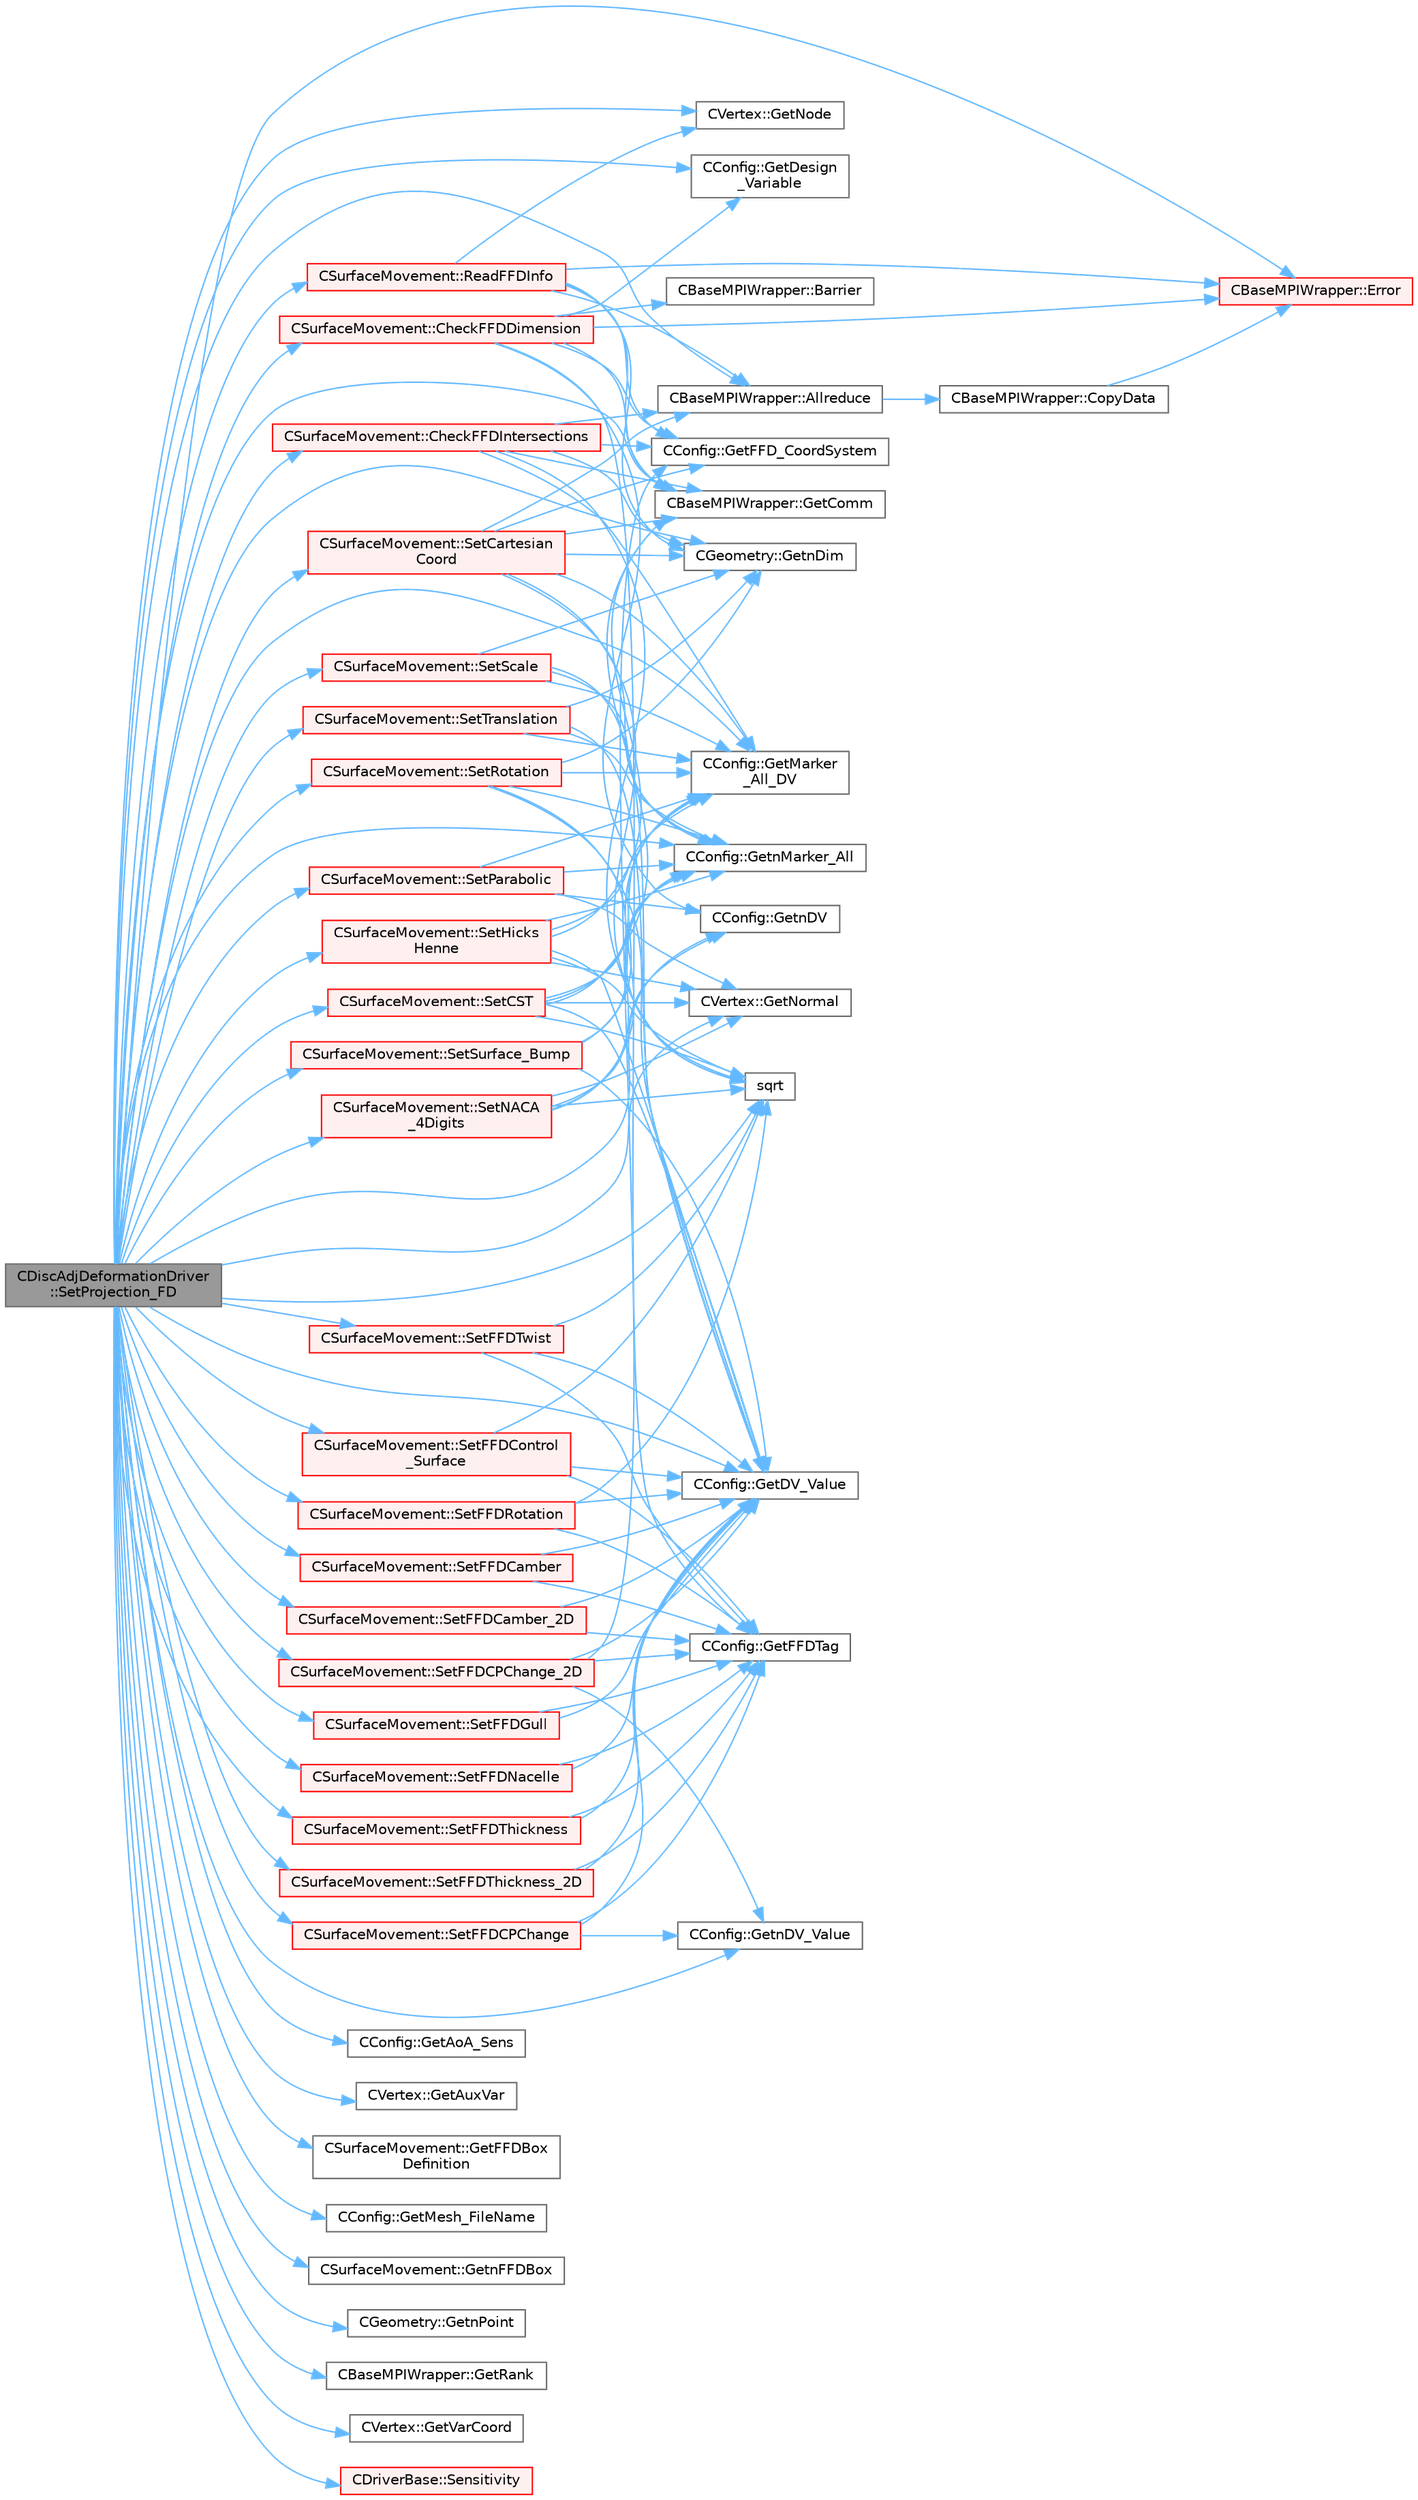 digraph "CDiscAdjDeformationDriver::SetProjection_FD"
{
 // LATEX_PDF_SIZE
  bgcolor="transparent";
  edge [fontname=Helvetica,fontsize=10,labelfontname=Helvetica,labelfontsize=10];
  node [fontname=Helvetica,fontsize=10,shape=box,height=0.2,width=0.4];
  rankdir="LR";
  Node1 [id="Node000001",label="CDiscAdjDeformationDriver\l::SetProjection_FD",height=0.2,width=0.4,color="gray40", fillcolor="grey60", style="filled", fontcolor="black",tooltip="Projection of the surface sensitivity using finite differences (FD)."];
  Node1 -> Node2 [id="edge1_Node000001_Node000002",color="steelblue1",style="solid",tooltip=" "];
  Node2 [id="Node000002",label="CBaseMPIWrapper::Allreduce",height=0.2,width=0.4,color="grey40", fillcolor="white", style="filled",URL="$classCBaseMPIWrapper.html#a381d4b3738c09d92ee1ae9f89715b541",tooltip=" "];
  Node2 -> Node3 [id="edge2_Node000002_Node000003",color="steelblue1",style="solid",tooltip=" "];
  Node3 [id="Node000003",label="CBaseMPIWrapper::CopyData",height=0.2,width=0.4,color="grey40", fillcolor="white", style="filled",URL="$classCBaseMPIWrapper.html#a3c28692a4cab67ad0f81d18273db3d23",tooltip=" "];
  Node3 -> Node4 [id="edge3_Node000003_Node000004",color="steelblue1",style="solid",tooltip=" "];
  Node4 [id="Node000004",label="CBaseMPIWrapper::Error",height=0.2,width=0.4,color="red", fillcolor="#FFF0F0", style="filled",URL="$classCBaseMPIWrapper.html#a04457c47629bda56704e6a8804833eeb",tooltip=" "];
  Node1 -> Node6 [id="edge4_Node000001_Node000006",color="steelblue1",style="solid",tooltip=" "];
  Node6 [id="Node000006",label="CSurfaceMovement::CheckFFDDimension",height=0.2,width=0.4,color="red", fillcolor="#FFF0F0", style="filled",URL="$classCSurfaceMovement.html#ac96d720da758ca2e213d8198ba738525",tooltip="Check the intersections of the FFD with the surface."];
  Node6 -> Node7 [id="edge5_Node000006_Node000007",color="steelblue1",style="solid",tooltip=" "];
  Node7 [id="Node000007",label="CBaseMPIWrapper::Barrier",height=0.2,width=0.4,color="grey40", fillcolor="white", style="filled",URL="$classCBaseMPIWrapper.html#a33bad5506b8315fde26c1f31a42ce97c",tooltip=" "];
  Node6 -> Node4 [id="edge6_Node000006_Node000004",color="steelblue1",style="solid",tooltip=" "];
  Node6 -> Node8 [id="edge7_Node000006_Node000008",color="steelblue1",style="solid",tooltip=" "];
  Node8 [id="Node000008",label="CBaseMPIWrapper::GetComm",height=0.2,width=0.4,color="grey40", fillcolor="white", style="filled",URL="$classCBaseMPIWrapper.html#a8154391fc3522954802889d81d4ef5da",tooltip=" "];
  Node6 -> Node9 [id="edge8_Node000006_Node000009",color="steelblue1",style="solid",tooltip=" "];
  Node9 [id="Node000009",label="CConfig::GetDesign\l_Variable",height=0.2,width=0.4,color="grey40", fillcolor="white", style="filled",URL="$classCConfig.html#a7cbd775126b694ba28efded7a0b1070f",tooltip="Obtain the kind of design variable."];
  Node6 -> Node10 [id="edge9_Node000006_Node000010",color="steelblue1",style="solid",tooltip=" "];
  Node10 [id="Node000010",label="CConfig::GetFFD_CoordSystem",height=0.2,width=0.4,color="grey40", fillcolor="white", style="filled",URL="$classCConfig.html#a021684afea5232355bfac7c66291f745",tooltip="Get the coordinate system that we are going to use to define the FFD."];
  Node6 -> Node11 [id="edge10_Node000006_Node000011",color="steelblue1",style="solid",tooltip=" "];
  Node11 [id="Node000011",label="CConfig::GetFFDTag",height=0.2,width=0.4,color="grey40", fillcolor="white", style="filled",URL="$classCConfig.html#ad8359bfec369e78a6a4d0c3039ffe547",tooltip="Get the FFD Tag of a particular design variable."];
  Node6 -> Node14 [id="edge11_Node000006_Node000014",color="steelblue1",style="solid",tooltip=" "];
  Node14 [id="Node000014",label="CConfig::GetnDV",height=0.2,width=0.4,color="grey40", fillcolor="white", style="filled",URL="$classCConfig.html#ae5c65a1fe19d745724a39ca169d82698",tooltip="Get the number of design variables."];
  Node1 -> Node20 [id="edge12_Node000001_Node000020",color="steelblue1",style="solid",tooltip=" "];
  Node20 [id="Node000020",label="CSurfaceMovement::CheckFFDIntersections",height=0.2,width=0.4,color="red", fillcolor="#FFF0F0", style="filled",URL="$classCSurfaceMovement.html#a55d4d6d2c26f414b4c21e915062684f4",tooltip="Check the intersections of the FFD with the surface."];
  Node20 -> Node2 [id="edge13_Node000020_Node000002",color="steelblue1",style="solid",tooltip=" "];
  Node20 -> Node8 [id="edge14_Node000020_Node000008",color="steelblue1",style="solid",tooltip=" "];
  Node20 -> Node10 [id="edge15_Node000020_Node000010",color="steelblue1",style="solid",tooltip=" "];
  Node20 -> Node31 [id="edge16_Node000020_Node000031",color="steelblue1",style="solid",tooltip=" "];
  Node31 [id="Node000031",label="CConfig::GetMarker\l_All_DV",height=0.2,width=0.4,color="grey40", fillcolor="white", style="filled",URL="$classCConfig.html#aaae83227f09eb4581bd01093377240be",tooltip="Get the DV information for a marker val_marker."];
  Node20 -> Node33 [id="edge17_Node000020_Node000033",color="steelblue1",style="solid",tooltip=" "];
  Node33 [id="Node000033",label="CGeometry::GetnDim",height=0.2,width=0.4,color="grey40", fillcolor="white", style="filled",URL="$classCGeometry.html#ace7f7fe876f629f5bd5f92d4805a1a4b",tooltip="Get number of coordinates."];
  Node20 -> Node45 [id="edge18_Node000020_Node000045",color="steelblue1",style="solid",tooltip=" "];
  Node45 [id="Node000045",label="sqrt",height=0.2,width=0.4,color="grey40", fillcolor="white", style="filled",URL="$group__SIMD.html#ga54a1925ab40fb4249ea255072520de35",tooltip=" "];
  Node1 -> Node4 [id="edge19_Node000001_Node000004",color="steelblue1",style="solid",tooltip=" "];
  Node1 -> Node53 [id="edge20_Node000001_Node000053",color="steelblue1",style="solid",tooltip=" "];
  Node53 [id="Node000053",label="CConfig::GetAoA_Sens",height=0.2,width=0.4,color="grey40", fillcolor="white", style="filled",URL="$classCConfig.html#acd6cd4df8e56eea357a9ebae1f9c85b0",tooltip="Get the functional sensitivity with respect to changes in the angle of attack."];
  Node1 -> Node54 [id="edge21_Node000001_Node000054",color="steelblue1",style="solid",tooltip=" "];
  Node54 [id="Node000054",label="CVertex::GetAuxVar",height=0.2,width=0.4,color="grey40", fillcolor="white", style="filled",URL="$classCVertex.html#a48764d4d82cf7e038b99a04978138a0c",tooltip="Get the value of an auxiliary variable for gradient computation."];
  Node1 -> Node8 [id="edge22_Node000001_Node000008",color="steelblue1",style="solid",tooltip=" "];
  Node1 -> Node9 [id="edge23_Node000001_Node000009",color="steelblue1",style="solid",tooltip=" "];
  Node1 -> Node55 [id="edge24_Node000001_Node000055",color="steelblue1",style="solid",tooltip=" "];
  Node55 [id="Node000055",label="CConfig::GetDV_Value",height=0.2,width=0.4,color="grey40", fillcolor="white", style="filled",URL="$classCConfig.html#ac6def90296f0459644299ff7fdefc922",tooltip="Value of the design variable step, we use this value in design problems."];
  Node1 -> Node56 [id="edge25_Node000001_Node000056",color="steelblue1",style="solid",tooltip=" "];
  Node56 [id="Node000056",label="CSurfaceMovement::GetFFDBox\lDefinition",height=0.2,width=0.4,color="grey40", fillcolor="white", style="filled",URL="$classCSurfaceMovement.html#a6252fe8d1dd5cc97980e450443b91b60",tooltip="Get information about if there is a complete FFDBox definition, or it is necessary to compute the par..."];
  Node1 -> Node31 [id="edge26_Node000001_Node000031",color="steelblue1",style="solid",tooltip=" "];
  Node1 -> Node57 [id="edge27_Node000001_Node000057",color="steelblue1",style="solid",tooltip=" "];
  Node57 [id="Node000057",label="CConfig::GetMesh_FileName",height=0.2,width=0.4,color="grey40", fillcolor="white", style="filled",URL="$classCConfig.html#adaa7bfcd974eb962594dff876d795f1a",tooltip="Get name of the input grid."];
  Node1 -> Node33 [id="edge28_Node000001_Node000033",color="steelblue1",style="solid",tooltip=" "];
  Node1 -> Node14 [id="edge29_Node000001_Node000014",color="steelblue1",style="solid",tooltip=" "];
  Node1 -> Node58 [id="edge30_Node000001_Node000058",color="steelblue1",style="solid",tooltip=" "];
  Node58 [id="Node000058",label="CConfig::GetnDV_Value",height=0.2,width=0.4,color="grey40", fillcolor="white", style="filled",URL="$classCConfig.html#a2feafc43d2ebac2917c70f15cf138fc6",tooltip="Get the number of design variables."];
  Node1 -> Node59 [id="edge31_Node000001_Node000059",color="steelblue1",style="solid",tooltip=" "];
  Node59 [id="Node000059",label="CSurfaceMovement::GetnFFDBox",height=0.2,width=0.4,color="grey40", fillcolor="white", style="filled",URL="$classCSurfaceMovement.html#a78fc47e5776e7bf1fabfc1995720edd5",tooltip="Obtain the number of FFDBoxes."];
  Node1 -> Node60 [id="edge32_Node000001_Node000060",color="steelblue1",style="solid",tooltip=" "];
  Node60 [id="Node000060",label="CConfig::GetnMarker_All",height=0.2,width=0.4,color="grey40", fillcolor="white", style="filled",URL="$classCConfig.html#a459dee039e618d21a5d78db61c221240",tooltip="Get the total number of boundary markers of the local process including send/receive domains."];
  Node1 -> Node61 [id="edge33_Node000001_Node000061",color="steelblue1",style="solid",tooltip=" "];
  Node61 [id="Node000061",label="CVertex::GetNode",height=0.2,width=0.4,color="grey40", fillcolor="white", style="filled",URL="$classCVertex.html#ad568da06e7191358d3a09a1bee71cdb5",tooltip="Get the node of the vertex."];
  Node1 -> Node62 [id="edge34_Node000001_Node000062",color="steelblue1",style="solid",tooltip=" "];
  Node62 [id="Node000062",label="CVertex::GetNormal",height=0.2,width=0.4,color="grey40", fillcolor="white", style="filled",URL="$classCVertex.html#a57cacfe764770e6c0e54c278cb584f7c",tooltip="Copy the the normal vector of a face."];
  Node1 -> Node63 [id="edge35_Node000001_Node000063",color="steelblue1",style="solid",tooltip=" "];
  Node63 [id="Node000063",label="CGeometry::GetnPoint",height=0.2,width=0.4,color="grey40", fillcolor="white", style="filled",URL="$classCGeometry.html#a275fb07cd99ab79d7a04b4862280169d",tooltip="Get number of points."];
  Node1 -> Node64 [id="edge36_Node000001_Node000064",color="steelblue1",style="solid",tooltip=" "];
  Node64 [id="Node000064",label="CBaseMPIWrapper::GetRank",height=0.2,width=0.4,color="grey40", fillcolor="white", style="filled",URL="$classCBaseMPIWrapper.html#a63e1f265b788b4e56cb7ebdeba29b78e",tooltip=" "];
  Node1 -> Node65 [id="edge37_Node000001_Node000065",color="steelblue1",style="solid",tooltip=" "];
  Node65 [id="Node000065",label="CVertex::GetVarCoord",height=0.2,width=0.4,color="grey40", fillcolor="white", style="filled",URL="$classCVertex.html#a060e712c827ad967dc5074539ca84d39",tooltip="Get the value of the coordinate variation due to a surface modification."];
  Node1 -> Node66 [id="edge38_Node000001_Node000066",color="steelblue1",style="solid",tooltip=" "];
  Node66 [id="Node000066",label="CSurfaceMovement::ReadFFDInfo",height=0.2,width=0.4,color="red", fillcolor="#FFF0F0", style="filled",URL="$classCSurfaceMovement.html#ac21a2a110f873738218480087719971d",tooltip="Read the free form information from the grid input file."];
  Node66 -> Node2 [id="edge39_Node000066_Node000002",color="steelblue1",style="solid",tooltip=" "];
  Node66 -> Node4 [id="edge40_Node000066_Node000004",color="steelblue1",style="solid",tooltip=" "];
  Node66 -> Node8 [id="edge41_Node000066_Node000008",color="steelblue1",style="solid",tooltip=" "];
  Node66 -> Node10 [id="edge42_Node000066_Node000010",color="steelblue1",style="solid",tooltip=" "];
  Node66 -> Node33 [id="edge43_Node000066_Node000033",color="steelblue1",style="solid",tooltip=" "];
  Node66 -> Node61 [id="edge44_Node000066_Node000061",color="steelblue1",style="solid",tooltip=" "];
  Node1 -> Node82 [id="edge45_Node000001_Node000082",color="steelblue1",style="solid",tooltip=" "];
  Node82 [id="Node000082",label="CDriverBase::Sensitivity",height=0.2,width=0.4,color="red", fillcolor="#FFF0F0", style="filled",URL="$group__PySU2.html#ga079c71c4611441cbafb63d4b4796e67e",tooltip="Get a read-only view of the geometry sensitivity of a discrete adjoint solver."];
  Node1 -> Node85 [id="edge46_Node000001_Node000085",color="steelblue1",style="solid",tooltip=" "];
  Node85 [id="Node000085",label="CSurfaceMovement::SetCartesian\lCoord",height=0.2,width=0.4,color="red", fillcolor="#FFF0F0", style="filled",URL="$classCSurfaceMovement.html#a98df1fef0356600c1ab2df88dba24113",tooltip="Recompute the cartesian coordinates using the control points position."];
  Node85 -> Node2 [id="edge47_Node000085_Node000002",color="steelblue1",style="solid",tooltip=" "];
  Node85 -> Node8 [id="edge48_Node000085_Node000008",color="steelblue1",style="solid",tooltip=" "];
  Node85 -> Node10 [id="edge49_Node000085_Node000010",color="steelblue1",style="solid",tooltip=" "];
  Node85 -> Node31 [id="edge50_Node000085_Node000031",color="steelblue1",style="solid",tooltip=" "];
  Node85 -> Node33 [id="edge51_Node000085_Node000033",color="steelblue1",style="solid",tooltip=" "];
  Node85 -> Node60 [id="edge52_Node000085_Node000060",color="steelblue1",style="solid",tooltip=" "];
  Node85 -> Node45 [id="edge53_Node000085_Node000045",color="steelblue1",style="solid",tooltip=" "];
  Node1 -> Node95 [id="edge54_Node000001_Node000095",color="steelblue1",style="solid",tooltip=" "];
  Node95 [id="Node000095",label="CSurfaceMovement::SetCST",height=0.2,width=0.4,color="red", fillcolor="#FFF0F0", style="filled",URL="$classCSurfaceMovement.html#a10a599f558d2d847be1c638be43acd63",tooltip="Set a deformation based on a change in the Kulfan parameters for an airfoil."];
  Node95 -> Node8 [id="edge55_Node000095_Node000008",color="steelblue1",style="solid",tooltip=" "];
  Node95 -> Node55 [id="edge56_Node000095_Node000055",color="steelblue1",style="solid",tooltip=" "];
  Node95 -> Node31 [id="edge57_Node000095_Node000031",color="steelblue1",style="solid",tooltip=" "];
  Node95 -> Node60 [id="edge58_Node000095_Node000060",color="steelblue1",style="solid",tooltip=" "];
  Node95 -> Node62 [id="edge59_Node000095_Node000062",color="steelblue1",style="solid",tooltip=" "];
  Node95 -> Node45 [id="edge60_Node000095_Node000045",color="steelblue1",style="solid",tooltip=" "];
  Node1 -> Node100 [id="edge61_Node000001_Node000100",color="steelblue1",style="solid",tooltip=" "];
  Node100 [id="Node000100",label="CSurfaceMovement::SetFFDCamber",height=0.2,width=0.4,color="red", fillcolor="#FFF0F0", style="filled",URL="$classCSurfaceMovement.html#a7b7afb3b9bf70ddb0d2887e09c05b4f2",tooltip="Set a camber deformation of the Free From box using the control point position."];
  Node100 -> Node55 [id="edge62_Node000100_Node000055",color="steelblue1",style="solid",tooltip=" "];
  Node100 -> Node11 [id="edge63_Node000100_Node000011",color="steelblue1",style="solid",tooltip=" "];
  Node1 -> Node108 [id="edge64_Node000001_Node000108",color="steelblue1",style="solid",tooltip=" "];
  Node108 [id="Node000108",label="CSurfaceMovement::SetFFDCamber_2D",height=0.2,width=0.4,color="red", fillcolor="#FFF0F0", style="filled",URL="$classCSurfaceMovement.html#a4d749fda190e305e314a6c2def6d8014",tooltip="Set a camber deformation of the Free From box using the control point position."];
  Node108 -> Node55 [id="edge65_Node000108_Node000055",color="steelblue1",style="solid",tooltip=" "];
  Node108 -> Node11 [id="edge66_Node000108_Node000011",color="steelblue1",style="solid",tooltip=" "];
  Node1 -> Node109 [id="edge67_Node000001_Node000109",color="steelblue1",style="solid",tooltip=" "];
  Node109 [id="Node000109",label="CSurfaceMovement::SetFFDControl\l_Surface",height=0.2,width=0.4,color="red", fillcolor="#FFF0F0", style="filled",URL="$classCSurfaceMovement.html#a41ded86346b8d7decfc407036832f811",tooltip="Set a rotation angle deformation in a control surface of the Free From box using the control point po..."];
  Node109 -> Node55 [id="edge68_Node000109_Node000055",color="steelblue1",style="solid",tooltip=" "];
  Node109 -> Node11 [id="edge69_Node000109_Node000011",color="steelblue1",style="solid",tooltip=" "];
  Node109 -> Node45 [id="edge70_Node000109_Node000045",color="steelblue1",style="solid",tooltip=" "];
  Node1 -> Node110 [id="edge71_Node000001_Node000110",color="steelblue1",style="solid",tooltip=" "];
  Node110 [id="Node000110",label="CSurfaceMovement::SetFFDCPChange",height=0.2,width=0.4,color="red", fillcolor="#FFF0F0", style="filled",URL="$classCSurfaceMovement.html#a2741f6a291bedd495ffb07bc2b266551",tooltip="Set the deformation of the Free From box using the control point position."];
  Node110 -> Node55 [id="edge72_Node000110_Node000055",color="steelblue1",style="solid",tooltip=" "];
  Node110 -> Node11 [id="edge73_Node000110_Node000011",color="steelblue1",style="solid",tooltip=" "];
  Node110 -> Node58 [id="edge74_Node000110_Node000058",color="steelblue1",style="solid",tooltip=" "];
  Node1 -> Node112 [id="edge75_Node000001_Node000112",color="steelblue1",style="solid",tooltip=" "];
  Node112 [id="Node000112",label="CSurfaceMovement::SetFFDCPChange_2D",height=0.2,width=0.4,color="red", fillcolor="#FFF0F0", style="filled",URL="$classCSurfaceMovement.html#a3259a63e400351bce37b73478554feac",tooltip="Set the deformation of the Free From box using the control point position."];
  Node112 -> Node55 [id="edge76_Node000112_Node000055",color="steelblue1",style="solid",tooltip=" "];
  Node112 -> Node10 [id="edge77_Node000112_Node000010",color="steelblue1",style="solid",tooltip=" "];
  Node112 -> Node11 [id="edge78_Node000112_Node000011",color="steelblue1",style="solid",tooltip=" "];
  Node112 -> Node58 [id="edge79_Node000112_Node000058",color="steelblue1",style="solid",tooltip=" "];
  Node1 -> Node113 [id="edge80_Node000001_Node000113",color="steelblue1",style="solid",tooltip=" "];
  Node113 [id="Node000113",label="CSurfaceMovement::SetFFDGull",height=0.2,width=0.4,color="red", fillcolor="#FFF0F0", style="filled",URL="$classCSurfaceMovement.html#a557d1d5229886bc83c091fba9aa1b44c",tooltip="Set the deformation of the Free From box using the control point position."];
  Node113 -> Node55 [id="edge81_Node000113_Node000055",color="steelblue1",style="solid",tooltip=" "];
  Node113 -> Node11 [id="edge82_Node000113_Node000011",color="steelblue1",style="solid",tooltip=" "];
  Node1 -> Node114 [id="edge83_Node000001_Node000114",color="steelblue1",style="solid",tooltip=" "];
  Node114 [id="Node000114",label="CSurfaceMovement::SetFFDNacelle",height=0.2,width=0.4,color="red", fillcolor="#FFF0F0", style="filled",URL="$classCSurfaceMovement.html#a0e776cd95a3f4870365aa51f0145bccb",tooltip="Set the deformation of the Free From box using the control point position."];
  Node114 -> Node55 [id="edge84_Node000114_Node000055",color="steelblue1",style="solid",tooltip=" "];
  Node114 -> Node11 [id="edge85_Node000114_Node000011",color="steelblue1",style="solid",tooltip=" "];
  Node1 -> Node115 [id="edge86_Node000001_Node000115",color="steelblue1",style="solid",tooltip=" "];
  Node115 [id="Node000115",label="CSurfaceMovement::SetFFDRotation",height=0.2,width=0.4,color="red", fillcolor="#FFF0F0", style="filled",URL="$classCSurfaceMovement.html#ae781ee81387cbf0b1b4a313754d1fdf2",tooltip="Set a rotation angle deformation of the Free From box using the control point position."];
  Node115 -> Node55 [id="edge87_Node000115_Node000055",color="steelblue1",style="solid",tooltip=" "];
  Node115 -> Node11 [id="edge88_Node000115_Node000011",color="steelblue1",style="solid",tooltip=" "];
  Node115 -> Node45 [id="edge89_Node000115_Node000045",color="steelblue1",style="solid",tooltip=" "];
  Node1 -> Node116 [id="edge90_Node000001_Node000116",color="steelblue1",style="solid",tooltip=" "];
  Node116 [id="Node000116",label="CSurfaceMovement::SetFFDThickness",height=0.2,width=0.4,color="red", fillcolor="#FFF0F0", style="filled",URL="$classCSurfaceMovement.html#a208cedcfaa51dbfa1a266ed66231ccd7",tooltip="Set a thickness deformation of the Free From box using the control point position."];
  Node116 -> Node55 [id="edge91_Node000116_Node000055",color="steelblue1",style="solid",tooltip=" "];
  Node116 -> Node11 [id="edge92_Node000116_Node000011",color="steelblue1",style="solid",tooltip=" "];
  Node1 -> Node117 [id="edge93_Node000001_Node000117",color="steelblue1",style="solid",tooltip=" "];
  Node117 [id="Node000117",label="CSurfaceMovement::SetFFDThickness_2D",height=0.2,width=0.4,color="red", fillcolor="#FFF0F0", style="filled",URL="$classCSurfaceMovement.html#a69eb84dac770da6f009b0d89f9af9492",tooltip="Set a thickness deformation of the Free From box using the control point position."];
  Node117 -> Node55 [id="edge94_Node000117_Node000055",color="steelblue1",style="solid",tooltip=" "];
  Node117 -> Node11 [id="edge95_Node000117_Node000011",color="steelblue1",style="solid",tooltip=" "];
  Node1 -> Node118 [id="edge96_Node000001_Node000118",color="steelblue1",style="solid",tooltip=" "];
  Node118 [id="Node000118",label="CSurfaceMovement::SetFFDTwist",height=0.2,width=0.4,color="red", fillcolor="#FFF0F0", style="filled",URL="$classCSurfaceMovement.html#a5dd59db2e4d75c46499803f37aa24ce3",tooltip="Set a twist angle deformation of the Free From box using the control point position."];
  Node118 -> Node55 [id="edge97_Node000118_Node000055",color="steelblue1",style="solid",tooltip=" "];
  Node118 -> Node11 [id="edge98_Node000118_Node000011",color="steelblue1",style="solid",tooltip=" "];
  Node118 -> Node45 [id="edge99_Node000118_Node000045",color="steelblue1",style="solid",tooltip=" "];
  Node1 -> Node121 [id="edge100_Node000001_Node000121",color="steelblue1",style="solid",tooltip=" "];
  Node121 [id="Node000121",label="CSurfaceMovement::SetHicks\lHenne",height=0.2,width=0.4,color="red", fillcolor="#FFF0F0", style="filled",URL="$classCSurfaceMovement.html#a119e4756830fac758284342ea5027527",tooltip="Set a Hicks-Henne deformation bump functions on an airfoil."];
  Node121 -> Node8 [id="edge101_Node000121_Node000008",color="steelblue1",style="solid",tooltip=" "];
  Node121 -> Node55 [id="edge102_Node000121_Node000055",color="steelblue1",style="solid",tooltip=" "];
  Node121 -> Node31 [id="edge103_Node000121_Node000031",color="steelblue1",style="solid",tooltip=" "];
  Node121 -> Node60 [id="edge104_Node000121_Node000060",color="steelblue1",style="solid",tooltip=" "];
  Node121 -> Node62 [id="edge105_Node000121_Node000062",color="steelblue1",style="solid",tooltip=" "];
  Node121 -> Node45 [id="edge106_Node000121_Node000045",color="steelblue1",style="solid",tooltip=" "];
  Node1 -> Node122 [id="edge107_Node000001_Node000122",color="steelblue1",style="solid",tooltip=" "];
  Node122 [id="Node000122",label="CSurfaceMovement::SetNACA\l_4Digits",height=0.2,width=0.4,color="red", fillcolor="#FFF0F0", style="filled",URL="$classCSurfaceMovement.html#a4314f756ad57cd05374da8a0584265ef",tooltip="Set a NACA 4 digits airfoil family for airfoil deformation."];
  Node122 -> Node31 [id="edge108_Node000122_Node000031",color="steelblue1",style="solid",tooltip=" "];
  Node122 -> Node14 [id="edge109_Node000122_Node000014",color="steelblue1",style="solid",tooltip=" "];
  Node122 -> Node60 [id="edge110_Node000122_Node000060",color="steelblue1",style="solid",tooltip=" "];
  Node122 -> Node62 [id="edge111_Node000122_Node000062",color="steelblue1",style="solid",tooltip=" "];
  Node122 -> Node45 [id="edge112_Node000122_Node000045",color="steelblue1",style="solid",tooltip=" "];
  Node1 -> Node123 [id="edge113_Node000001_Node000123",color="steelblue1",style="solid",tooltip=" "];
  Node123 [id="Node000123",label="CSurfaceMovement::SetParabolic",height=0.2,width=0.4,color="red", fillcolor="#FFF0F0", style="filled",URL="$classCSurfaceMovement.html#a497bd9c53b26c086961679d9632a30c0",tooltip="Set a parabolic family for airfoil deformation."];
  Node123 -> Node31 [id="edge114_Node000123_Node000031",color="steelblue1",style="solid",tooltip=" "];
  Node123 -> Node14 [id="edge115_Node000123_Node000014",color="steelblue1",style="solid",tooltip=" "];
  Node123 -> Node60 [id="edge116_Node000123_Node000060",color="steelblue1",style="solid",tooltip=" "];
  Node123 -> Node62 [id="edge117_Node000123_Node000062",color="steelblue1",style="solid",tooltip=" "];
  Node1 -> Node124 [id="edge118_Node000001_Node000124",color="steelblue1",style="solid",tooltip=" "];
  Node124 [id="Node000124",label="CSurfaceMovement::SetRotation",height=0.2,width=0.4,color="red", fillcolor="#FFF0F0", style="filled",URL="$classCSurfaceMovement.html#aad83c7c30fe401024791c377713fac33",tooltip="Set a rotation for surface movement."];
  Node124 -> Node55 [id="edge119_Node000124_Node000055",color="steelblue1",style="solid",tooltip=" "];
  Node124 -> Node31 [id="edge120_Node000124_Node000031",color="steelblue1",style="solid",tooltip=" "];
  Node124 -> Node33 [id="edge121_Node000124_Node000033",color="steelblue1",style="solid",tooltip=" "];
  Node124 -> Node60 [id="edge122_Node000124_Node000060",color="steelblue1",style="solid",tooltip=" "];
  Node124 -> Node45 [id="edge123_Node000124_Node000045",color="steelblue1",style="solid",tooltip=" "];
  Node1 -> Node125 [id="edge124_Node000001_Node000125",color="steelblue1",style="solid",tooltip=" "];
  Node125 [id="Node000125",label="CSurfaceMovement::SetScale",height=0.2,width=0.4,color="red", fillcolor="#FFF0F0", style="filled",URL="$classCSurfaceMovement.html#ace5a43c07243e9bd9f09f08bbf8b056c",tooltip="Set a displacement for surface movement."];
  Node125 -> Node55 [id="edge125_Node000125_Node000055",color="steelblue1",style="solid",tooltip=" "];
  Node125 -> Node31 [id="edge126_Node000125_Node000031",color="steelblue1",style="solid",tooltip=" "];
  Node125 -> Node33 [id="edge127_Node000125_Node000033",color="steelblue1",style="solid",tooltip=" "];
  Node125 -> Node60 [id="edge128_Node000125_Node000060",color="steelblue1",style="solid",tooltip=" "];
  Node1 -> Node126 [id="edge129_Node000001_Node000126",color="steelblue1",style="solid",tooltip=" "];
  Node126 [id="Node000126",label="CSurfaceMovement::SetSurface_Bump",height=0.2,width=0.4,color="red", fillcolor="#FFF0F0", style="filled",URL="$classCSurfaceMovement.html#a38b1942d189627dfe5e6e22b7dfd99d6",tooltip="Set a Hicks-Henne deformation bump functions on an airfoil."];
  Node126 -> Node55 [id="edge130_Node000126_Node000055",color="steelblue1",style="solid",tooltip=" "];
  Node126 -> Node31 [id="edge131_Node000126_Node000031",color="steelblue1",style="solid",tooltip=" "];
  Node126 -> Node60 [id="edge132_Node000126_Node000060",color="steelblue1",style="solid",tooltip=" "];
  Node1 -> Node127 [id="edge133_Node000001_Node000127",color="steelblue1",style="solid",tooltip=" "];
  Node127 [id="Node000127",label="CSurfaceMovement::SetTranslation",height=0.2,width=0.4,color="red", fillcolor="#FFF0F0", style="filled",URL="$classCSurfaceMovement.html#a4f393ac34f3114df5e673f45e3dd01ee",tooltip="Set a displacement for surface movement."];
  Node127 -> Node55 [id="edge134_Node000127_Node000055",color="steelblue1",style="solid",tooltip=" "];
  Node127 -> Node31 [id="edge135_Node000127_Node000031",color="steelblue1",style="solid",tooltip=" "];
  Node127 -> Node33 [id="edge136_Node000127_Node000033",color="steelblue1",style="solid",tooltip=" "];
  Node127 -> Node60 [id="edge137_Node000127_Node000060",color="steelblue1",style="solid",tooltip=" "];
  Node1 -> Node45 [id="edge138_Node000001_Node000045",color="steelblue1",style="solid",tooltip=" "];
}
